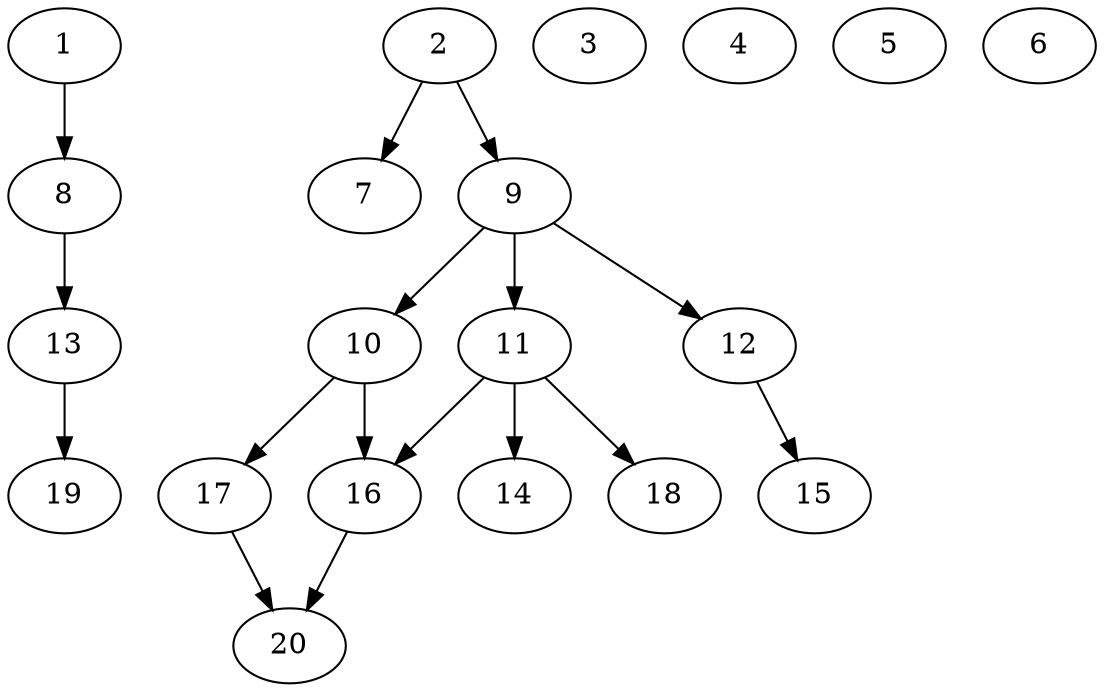 // DAG automatically generated by daggen at Sat Jul 27 15:38:13 2019
// ./daggen --dot -n 20 --ccr 0.5 --fat 0.6 --regular 0.5 --density 0.4 --mindata 5242880 --maxdata 52428800 
digraph G {
  1 [size="42280960", alpha="0.14", expect_size="21140480"] 
  1 -> 8 [size ="21140480"]
  2 [size="101476352", alpha="0.18", expect_size="50738176"] 
  2 -> 7 [size ="50738176"]
  2 -> 9 [size ="50738176"]
  3 [size="73781248", alpha="0.11", expect_size="36890624"] 
  4 [size="32874496", alpha="0.12", expect_size="16437248"] 
  5 [size="70739968", alpha="0.01", expect_size="35369984"] 
  6 [size="69595136", alpha="0.19", expect_size="34797568"] 
  7 [size="78786560", alpha="0.15", expect_size="39393280"] 
  8 [size="29556736", alpha="0.02", expect_size="14778368"] 
  8 -> 13 [size ="14778368"]
  9 [size="65781760", alpha="0.15", expect_size="32890880"] 
  9 -> 10 [size ="32890880"]
  9 -> 11 [size ="32890880"]
  9 -> 12 [size ="32890880"]
  10 [size="67579904", alpha="0.08", expect_size="33789952"] 
  10 -> 16 [size ="33789952"]
  10 -> 17 [size ="33789952"]
  11 [size="37025792", alpha="0.03", expect_size="18512896"] 
  11 -> 14 [size ="18512896"]
  11 -> 16 [size ="18512896"]
  11 -> 18 [size ="18512896"]
  12 [size="103477248", alpha="0.18", expect_size="51738624"] 
  12 -> 15 [size ="51738624"]
  13 [size="92325888", alpha="0.03", expect_size="46162944"] 
  13 -> 19 [size ="46162944"]
  14 [size="51331072", alpha="0.08", expect_size="25665536"] 
  15 [size="14403584", alpha="0.03", expect_size="7201792"] 
  16 [size="19724288", alpha="0.01", expect_size="9862144"] 
  16 -> 20 [size ="9862144"]
  17 [size="16447488", alpha="0.11", expect_size="8223744"] 
  17 -> 20 [size ="8223744"]
  18 [size="88428544", alpha="0.09", expect_size="44214272"] 
  19 [size="98469888", alpha="0.11", expect_size="49234944"] 
  20 [size="76826624", alpha="0.19", expect_size="38413312"] 
}
